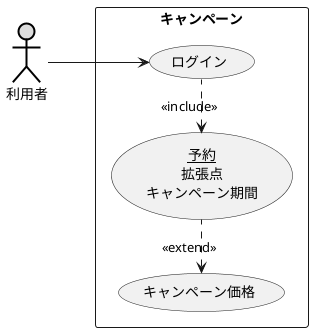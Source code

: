 @startuml キャンペーン価格
left to right direction
actor 利用者 #DDDDDD;line:black;line.bold;
    rectangle キャンペーン{
        usecase キャンペーン価格
        usecase ログイン
        usecase (<u>予約</u>\n拡張点\nキャンペーン期間) as input
}
    利用者 --> ログイン
input <. ログイン  : <<include>>
    キャンペーン価格 <. (input) :<< extend >>
@enduml
